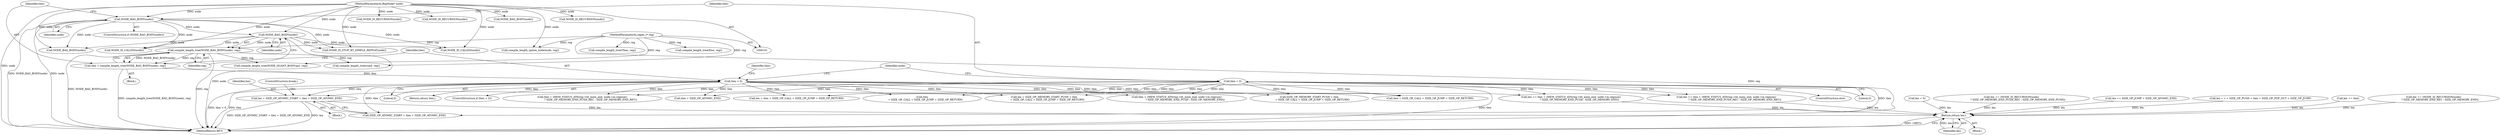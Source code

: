 digraph "0_oniguruma_c509265c5f6ae7264f7b8a8aae1cfa5fc59d108c_0@integer" {
"1000316" [label="(Call,len = SIZE_OP_ATOMIC_START + tlen + SIZE_OP_ATOMIC_END)"];
"1000128" [label="(Call,tlen < 0)"];
"1000121" [label="(Call,tlen = compile_length_tree(NODE_BAG_BODY(node), reg))"];
"1000123" [label="(Call,compile_length_tree(NODE_BAG_BODY(node), reg))"];
"1000124" [label="(Call,NODE_BAG_BODY(node))"];
"1000118" [label="(Call,NODE_BAG_BODY(node))"];
"1000102" [label="(MethodParameterIn,BagNode* node)"];
"1000103" [label="(MethodParameterIn,regex_t* reg)"];
"1000134" [label="(Call,tlen = 0)"];
"1000413" [label="(Return,return len;)"];
"1000133" [label="(ControlStructure,else)"];
"1000124" [label="(Call,NODE_BAG_BODY(node))"];
"1000414" [label="(Identifier,len)"];
"1000194" [label="(Call,NODE_IS_RECURSION(node))"];
"1000409" [label="(Call,len = 0)"];
"1000114" [label="(Call,compile_length_option_node(node, reg))"];
"1000280" [label="(Call,compile_length_tree(NODE_QUANT_BODY(qn), reg))"];
"1000128" [label="(Call,tlen < 0)"];
"1000372" [label="(Call,compile_length_tree(Then, reg))"];
"1000329" [label="(Call,NODE_BAG_BODY(node))"];
"1000134" [label="(Call,tlen = 0)"];
"1000118" [label="(Call,NODE_BAG_BODY(node))"];
"1000123" [label="(Call,compile_length_tree(NODE_BAG_BODY(node), reg))"];
"1000155" [label="(Call,len = tlen + SIZE_OP_CALL + SIZE_OP_JUMP + SIZE_OP_RETURN)"];
"1000125" [label="(Identifier,node)"];
"1000152" [label="(Call,NODE_IS_CALLED(node))"];
"1000119" [label="(Identifier,node)"];
"1000174" [label="(Call,tlen\n        + SIZE_OP_CALL + SIZE_OP_JUMP + SIZE_OP_RETURN)"];
"1000191" [label="(Call,len += (NODE_IS_RECURSION(node)\n                ? SIZE_OP_MEMORY_END_PUSH_REC : SIZE_OP_MEMORY_END_PUSH))"];
"1000120" [label="(Block,)"];
"1000251" [label="(Call,tlen + (MEM_STATUS_AT0(reg->bt_mem_end, node->m.regnum)\n                     ? SIZE_OP_MEMORY_END_PUSH : SIZE_OP_MEMORY_END))"];
"1000315" [label="(Block,)"];
"1000129" [label="(Identifier,tlen)"];
"1000214" [label="(Call,len += tlen + (MEM_STATUS_AT0(reg->bt_mem_end, node->m.regnum)\n                     ? SIZE_OP_MEMORY_END_PUSH_REC : SIZE_OP_MEMORY_END_REC))"];
"1000157" [label="(Call,tlen + SIZE_OP_CALL + SIZE_OP_JUMP + SIZE_OP_RETURN)"];
"1000127" [label="(ControlStructure,if (tlen < 0))"];
"1000415" [label="(MethodReturn,RET)"];
"1000126" [label="(Identifier,reg)"];
"1000130" [label="(Literal,0)"];
"1000395" [label="(Call,compile_length_tree(Else, reg))"];
"1000117" [label="(ControlStructure,if (NODE_BAG_BODY(node)))"];
"1000318" [label="(Call,SIZE_OP_ATOMIC_START + tlen + SIZE_OP_ATOMIC_END)"];
"1000249" [label="(Call,len += tlen + (MEM_STATUS_AT0(reg->bt_mem_end, node->m.regnum)\n                     ? SIZE_OP_MEMORY_END_PUSH : SIZE_OP_MEMORY_END))"];
"1000413" [label="(Return,return len;)"];
"1000170" [label="(Call,len = SIZE_OP_MEMORY_START_PUSH + tlen\n        + SIZE_OP_CALL + SIZE_OP_JUMP + SIZE_OP_RETURN)"];
"1000103" [label="(MethodParameterIn,regex_t* reg)"];
"1000121" [label="(Call,tlen = compile_length_tree(NODE_BAG_BODY(node), reg))"];
"1000135" [label="(Identifier,tlen)"];
"1000384" [label="(Call,len += SIZE_OP_JUMP + SIZE_OP_ATOMIC_END)"];
"1000323" [label="(ControlStructure,break;)"];
"1000139" [label="(Identifier,node)"];
"1000349" [label="(Call,compile_length_tree(cond, reg))"];
"1000102" [label="(MethodParameterIn,BagNode* node)"];
"1000303" [label="(Call,len = v + SIZE_OP_PUSH + tlen + SIZE_OP_POP_OUT + SIZE_OP_JUMP)"];
"1000132" [label="(Identifier,tlen)"];
"1000268" [label="(Call,NODE_IS_STOP_BT_SIMPLE_REPEAT(node))"];
"1000122" [label="(Identifier,tlen)"];
"1000104" [label="(Block,)"];
"1000317" [label="(Identifier,len)"];
"1000208" [label="(Call,NODE_IS_RECURSION(node))"];
"1000172" [label="(Call,SIZE_OP_MEMORY_START_PUSH + tlen\n        + SIZE_OP_CALL + SIZE_OP_JUMP + SIZE_OP_RETURN)"];
"1000216" [label="(Call,tlen + (MEM_STATUS_AT0(reg->bt_mem_end, node->m.regnum)\n                     ? SIZE_OP_MEMORY_END_PUSH_REC : SIZE_OP_MEMORY_END_REC))"];
"1000404" [label="(Call,len += tlen)"];
"1000202" [label="(Call,NODE_IS_RECURSION(node))"];
"1000316" [label="(Call,len = SIZE_OP_ATOMIC_START + tlen + SIZE_OP_ATOMIC_END)"];
"1000131" [label="(Return,return tlen;)"];
"1000167" [label="(Call,NODE_IS_CALLED(node))"];
"1000199" [label="(Call,len += (NODE_IS_RECURSION(node)\n                ? SIZE_OP_MEMORY_END_REC : SIZE_OP_MEMORY_END))"];
"1000276" [label="(Call,NODE_BAG_BODY(node))"];
"1000320" [label="(Call,tlen + SIZE_OP_ATOMIC_END)"];
"1000136" [label="(Literal,0)"];
"1000316" -> "1000315"  [label="AST: "];
"1000316" -> "1000318"  [label="CFG: "];
"1000317" -> "1000316"  [label="AST: "];
"1000318" -> "1000316"  [label="AST: "];
"1000323" -> "1000316"  [label="CFG: "];
"1000316" -> "1000415"  [label="DDG: SIZE_OP_ATOMIC_START + tlen + SIZE_OP_ATOMIC_END"];
"1000316" -> "1000415"  [label="DDG: len"];
"1000128" -> "1000316"  [label="DDG: tlen"];
"1000134" -> "1000316"  [label="DDG: tlen"];
"1000316" -> "1000413"  [label="DDG: len"];
"1000128" -> "1000127"  [label="AST: "];
"1000128" -> "1000130"  [label="CFG: "];
"1000129" -> "1000128"  [label="AST: "];
"1000130" -> "1000128"  [label="AST: "];
"1000132" -> "1000128"  [label="CFG: "];
"1000139" -> "1000128"  [label="CFG: "];
"1000128" -> "1000415"  [label="DDG: tlen"];
"1000128" -> "1000415"  [label="DDG: tlen < 0"];
"1000121" -> "1000128"  [label="DDG: tlen"];
"1000128" -> "1000131"  [label="DDG: tlen"];
"1000128" -> "1000155"  [label="DDG: tlen"];
"1000128" -> "1000157"  [label="DDG: tlen"];
"1000128" -> "1000170"  [label="DDG: tlen"];
"1000128" -> "1000172"  [label="DDG: tlen"];
"1000128" -> "1000174"  [label="DDG: tlen"];
"1000128" -> "1000214"  [label="DDG: tlen"];
"1000128" -> "1000216"  [label="DDG: tlen"];
"1000128" -> "1000249"  [label="DDG: tlen"];
"1000128" -> "1000251"  [label="DDG: tlen"];
"1000128" -> "1000318"  [label="DDG: tlen"];
"1000128" -> "1000320"  [label="DDG: tlen"];
"1000121" -> "1000120"  [label="AST: "];
"1000121" -> "1000123"  [label="CFG: "];
"1000122" -> "1000121"  [label="AST: "];
"1000123" -> "1000121"  [label="AST: "];
"1000129" -> "1000121"  [label="CFG: "];
"1000121" -> "1000415"  [label="DDG: compile_length_tree(NODE_BAG_BODY(node), reg)"];
"1000123" -> "1000121"  [label="DDG: NODE_BAG_BODY(node)"];
"1000123" -> "1000121"  [label="DDG: reg"];
"1000123" -> "1000126"  [label="CFG: "];
"1000124" -> "1000123"  [label="AST: "];
"1000126" -> "1000123"  [label="AST: "];
"1000123" -> "1000415"  [label="DDG: reg"];
"1000123" -> "1000415"  [label="DDG: NODE_BAG_BODY(node)"];
"1000124" -> "1000123"  [label="DDG: node"];
"1000103" -> "1000123"  [label="DDG: reg"];
"1000123" -> "1000280"  [label="DDG: reg"];
"1000123" -> "1000349"  [label="DDG: reg"];
"1000124" -> "1000125"  [label="CFG: "];
"1000125" -> "1000124"  [label="AST: "];
"1000126" -> "1000124"  [label="CFG: "];
"1000124" -> "1000415"  [label="DDG: node"];
"1000118" -> "1000124"  [label="DDG: node"];
"1000102" -> "1000124"  [label="DDG: node"];
"1000124" -> "1000152"  [label="DDG: node"];
"1000124" -> "1000167"  [label="DDG: node"];
"1000124" -> "1000268"  [label="DDG: node"];
"1000124" -> "1000329"  [label="DDG: node"];
"1000118" -> "1000117"  [label="AST: "];
"1000118" -> "1000119"  [label="CFG: "];
"1000119" -> "1000118"  [label="AST: "];
"1000122" -> "1000118"  [label="CFG: "];
"1000135" -> "1000118"  [label="CFG: "];
"1000118" -> "1000415"  [label="DDG: NODE_BAG_BODY(node)"];
"1000118" -> "1000415"  [label="DDG: node"];
"1000102" -> "1000118"  [label="DDG: node"];
"1000118" -> "1000152"  [label="DDG: node"];
"1000118" -> "1000167"  [label="DDG: node"];
"1000118" -> "1000268"  [label="DDG: node"];
"1000118" -> "1000329"  [label="DDG: node"];
"1000102" -> "1000101"  [label="AST: "];
"1000102" -> "1000415"  [label="DDG: node"];
"1000102" -> "1000114"  [label="DDG: node"];
"1000102" -> "1000152"  [label="DDG: node"];
"1000102" -> "1000167"  [label="DDG: node"];
"1000102" -> "1000194"  [label="DDG: node"];
"1000102" -> "1000202"  [label="DDG: node"];
"1000102" -> "1000208"  [label="DDG: node"];
"1000102" -> "1000268"  [label="DDG: node"];
"1000102" -> "1000276"  [label="DDG: node"];
"1000102" -> "1000329"  [label="DDG: node"];
"1000103" -> "1000101"  [label="AST: "];
"1000103" -> "1000415"  [label="DDG: reg"];
"1000103" -> "1000114"  [label="DDG: reg"];
"1000103" -> "1000280"  [label="DDG: reg"];
"1000103" -> "1000349"  [label="DDG: reg"];
"1000103" -> "1000372"  [label="DDG: reg"];
"1000103" -> "1000395"  [label="DDG: reg"];
"1000134" -> "1000133"  [label="AST: "];
"1000134" -> "1000136"  [label="CFG: "];
"1000135" -> "1000134"  [label="AST: "];
"1000136" -> "1000134"  [label="AST: "];
"1000139" -> "1000134"  [label="CFG: "];
"1000134" -> "1000415"  [label="DDG: tlen"];
"1000134" -> "1000155"  [label="DDG: tlen"];
"1000134" -> "1000157"  [label="DDG: tlen"];
"1000134" -> "1000170"  [label="DDG: tlen"];
"1000134" -> "1000172"  [label="DDG: tlen"];
"1000134" -> "1000174"  [label="DDG: tlen"];
"1000134" -> "1000214"  [label="DDG: tlen"];
"1000134" -> "1000216"  [label="DDG: tlen"];
"1000134" -> "1000249"  [label="DDG: tlen"];
"1000134" -> "1000251"  [label="DDG: tlen"];
"1000134" -> "1000318"  [label="DDG: tlen"];
"1000134" -> "1000320"  [label="DDG: tlen"];
"1000413" -> "1000104"  [label="AST: "];
"1000413" -> "1000414"  [label="CFG: "];
"1000414" -> "1000413"  [label="AST: "];
"1000415" -> "1000413"  [label="CFG: "];
"1000413" -> "1000415"  [label="DDG: <RET>"];
"1000414" -> "1000413"  [label="DDG: len"];
"1000404" -> "1000413"  [label="DDG: len"];
"1000303" -> "1000413"  [label="DDG: len"];
"1000199" -> "1000413"  [label="DDG: len"];
"1000409" -> "1000413"  [label="DDG: len"];
"1000214" -> "1000413"  [label="DDG: len"];
"1000249" -> "1000413"  [label="DDG: len"];
"1000191" -> "1000413"  [label="DDG: len"];
"1000384" -> "1000413"  [label="DDG: len"];
}

